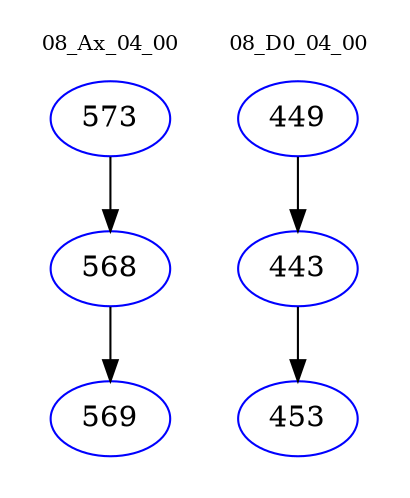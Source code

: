 digraph{
subgraph cluster_0 {
color = white
label = "08_Ax_04_00";
fontsize=10;
T0_573 [label="573", color="blue"]
T0_573 -> T0_568 [color="black"]
T0_568 [label="568", color="blue"]
T0_568 -> T0_569 [color="black"]
T0_569 [label="569", color="blue"]
}
subgraph cluster_1 {
color = white
label = "08_D0_04_00";
fontsize=10;
T1_449 [label="449", color="blue"]
T1_449 -> T1_443 [color="black"]
T1_443 [label="443", color="blue"]
T1_443 -> T1_453 [color="black"]
T1_453 [label="453", color="blue"]
}
}
